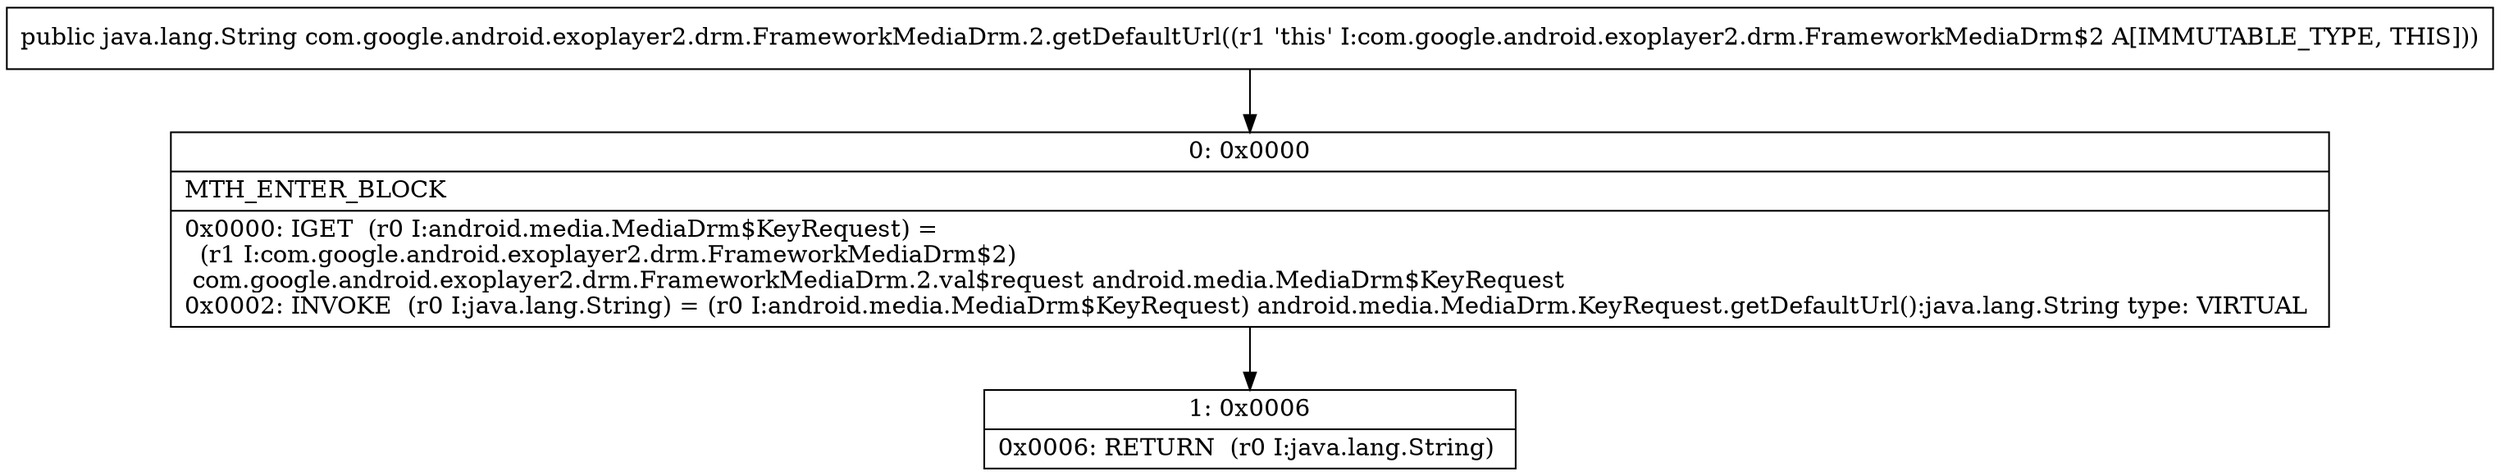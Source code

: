 digraph "CFG forcom.google.android.exoplayer2.drm.FrameworkMediaDrm.2.getDefaultUrl()Ljava\/lang\/String;" {
Node_0 [shape=record,label="{0\:\ 0x0000|MTH_ENTER_BLOCK\l|0x0000: IGET  (r0 I:android.media.MediaDrm$KeyRequest) = \l  (r1 I:com.google.android.exoplayer2.drm.FrameworkMediaDrm$2)\l com.google.android.exoplayer2.drm.FrameworkMediaDrm.2.val$request android.media.MediaDrm$KeyRequest \l0x0002: INVOKE  (r0 I:java.lang.String) = (r0 I:android.media.MediaDrm$KeyRequest) android.media.MediaDrm.KeyRequest.getDefaultUrl():java.lang.String type: VIRTUAL \l}"];
Node_1 [shape=record,label="{1\:\ 0x0006|0x0006: RETURN  (r0 I:java.lang.String) \l}"];
MethodNode[shape=record,label="{public java.lang.String com.google.android.exoplayer2.drm.FrameworkMediaDrm.2.getDefaultUrl((r1 'this' I:com.google.android.exoplayer2.drm.FrameworkMediaDrm$2 A[IMMUTABLE_TYPE, THIS])) }"];
MethodNode -> Node_0;
Node_0 -> Node_1;
}

